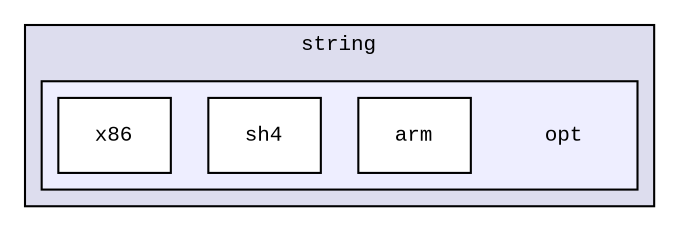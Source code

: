 digraph "src/tbox/libc/string/opt" {
  compound=true
  node [ fontsize="10", fontname="CourierNew"];
  edge [ labelfontsize="10", labelfontname="CourierNew"];
  subgraph clusterdir_4468cff38a775562f0ff88175bb6ee38 {
    graph [ bgcolor="#ddddee", pencolor="black", label="string" fontname="CourierNew", fontsize="10", URL="dir_4468cff38a775562f0ff88175bb6ee38.html"]
  subgraph clusterdir_9eac4856daa81f76b037c8f989992860 {
    graph [ bgcolor="#eeeeff", pencolor="black", label="" URL="dir_9eac4856daa81f76b037c8f989992860.html"];
    dir_9eac4856daa81f76b037c8f989992860 [shape=plaintext label="opt"];
    dir_0ec4941b6bc4eac3f6db1a4a749c30af [shape=box label="arm" color="black" fillcolor="white" style="filled" URL="dir_0ec4941b6bc4eac3f6db1a4a749c30af.html"];
    dir_3a96e348c1e184c2d6607b709b5d69d3 [shape=box label="sh4" color="black" fillcolor="white" style="filled" URL="dir_3a96e348c1e184c2d6607b709b5d69d3.html"];
    dir_d10cc62fb2931c9d08d9d6baabea2fb2 [shape=box label="x86" color="black" fillcolor="white" style="filled" URL="dir_d10cc62fb2931c9d08d9d6baabea2fb2.html"];
  }
  }
}
